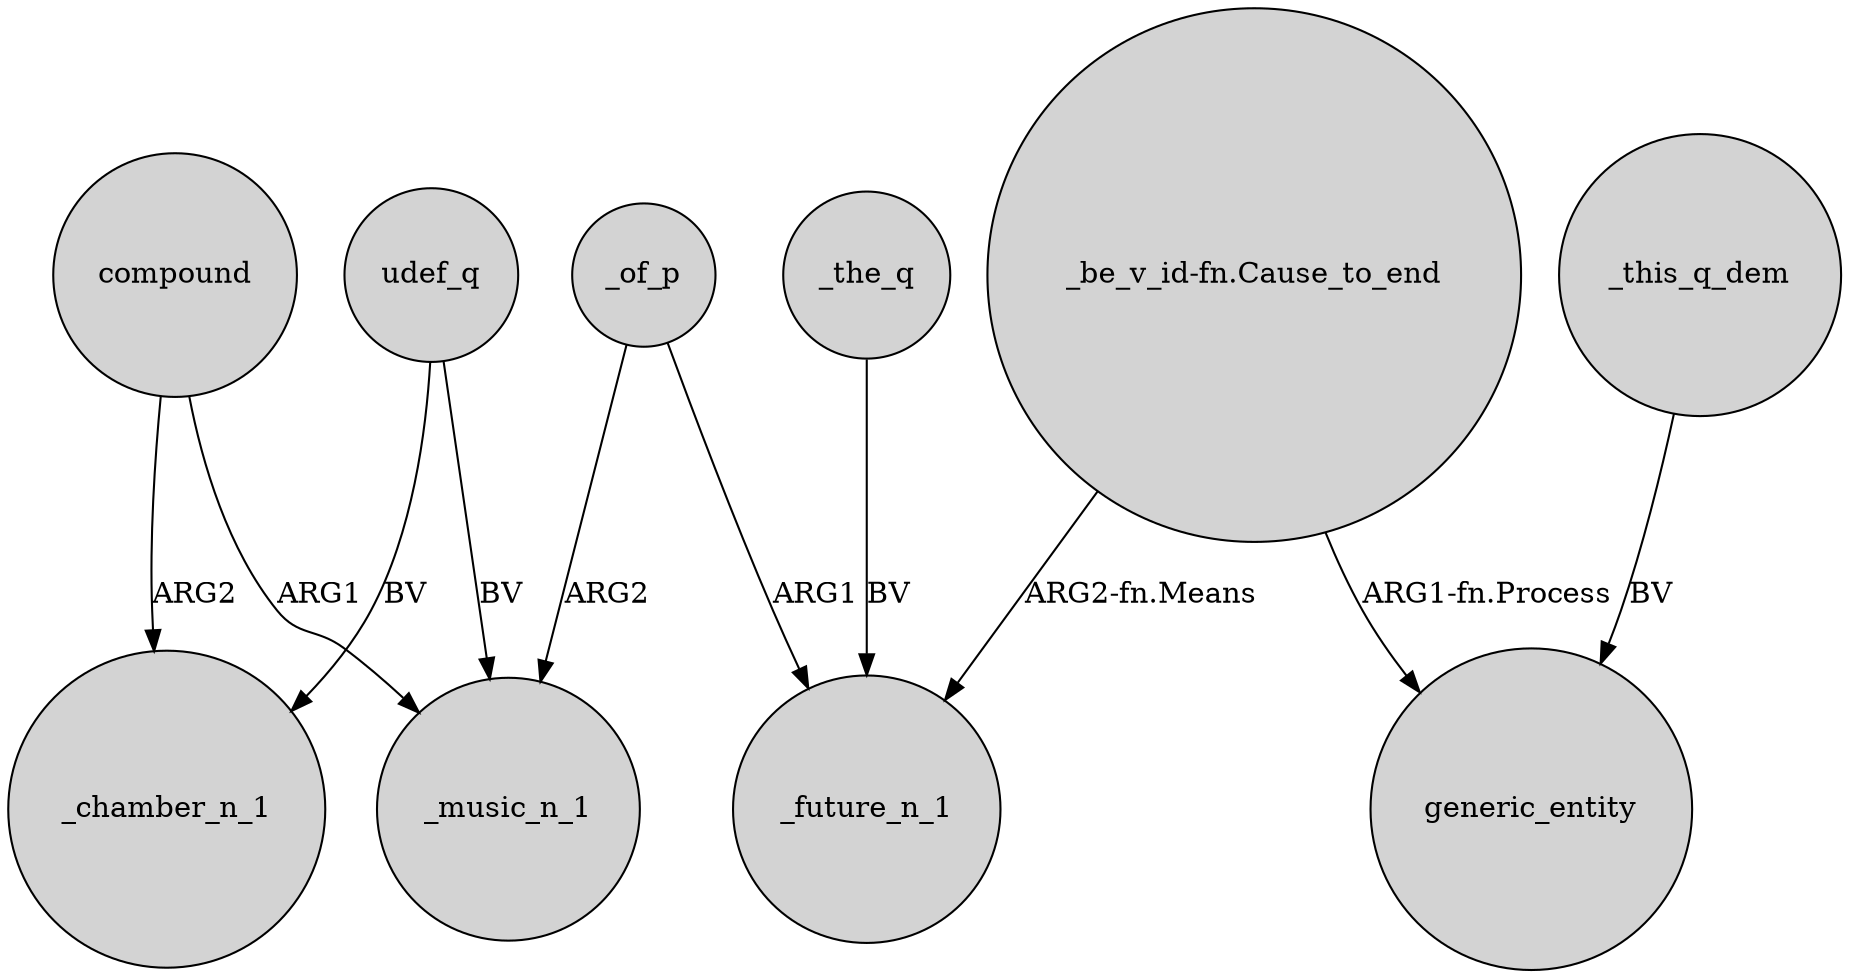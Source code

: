 digraph {
	node [shape=circle style=filled]
	_of_p -> _music_n_1 [label=ARG2]
	udef_q -> _music_n_1 [label=BV]
	compound -> _chamber_n_1 [label=ARG2]
	_of_p -> _future_n_1 [label=ARG1]
	"_be_v_id-fn.Cause_to_end" -> generic_entity [label="ARG1-fn.Process"]
	udef_q -> _chamber_n_1 [label=BV]
	compound -> _music_n_1 [label=ARG1]
	_the_q -> _future_n_1 [label=BV]
	_this_q_dem -> generic_entity [label=BV]
	"_be_v_id-fn.Cause_to_end" -> _future_n_1 [label="ARG2-fn.Means"]
}
